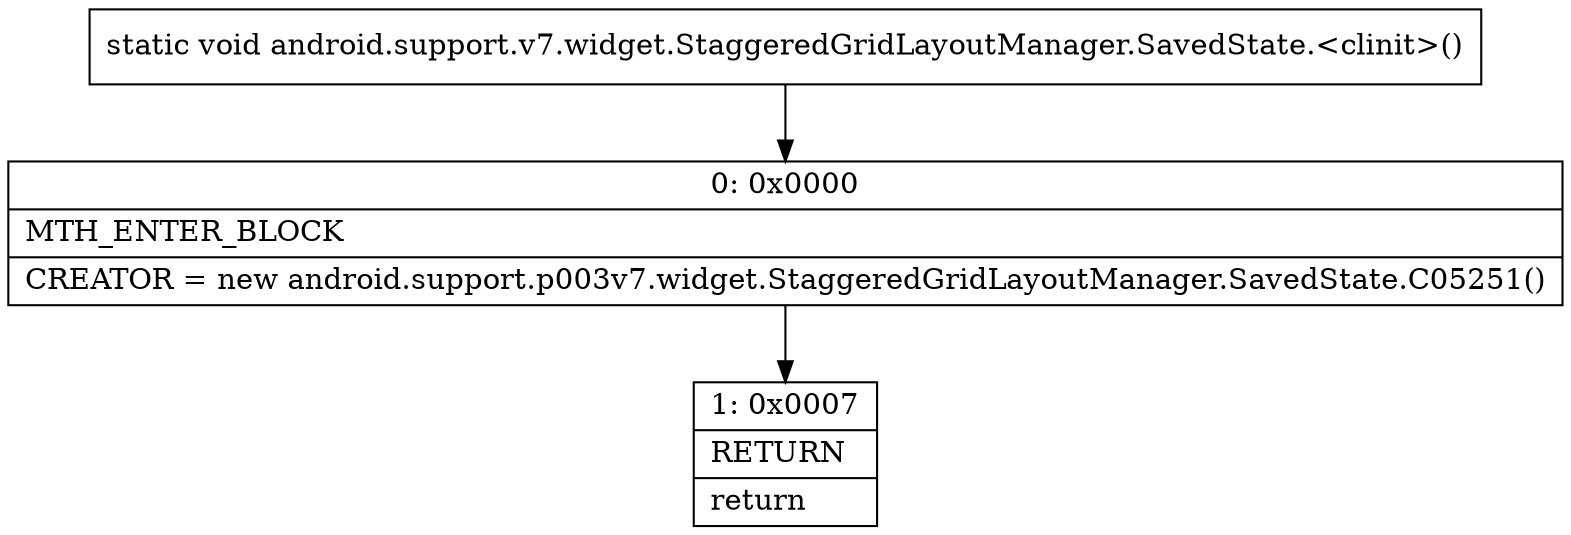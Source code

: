 digraph "CFG forandroid.support.v7.widget.StaggeredGridLayoutManager.SavedState.\<clinit\>()V" {
Node_0 [shape=record,label="{0\:\ 0x0000|MTH_ENTER_BLOCK\l|CREATOR = new android.support.p003v7.widget.StaggeredGridLayoutManager.SavedState.C05251()\l}"];
Node_1 [shape=record,label="{1\:\ 0x0007|RETURN\l|return\l}"];
MethodNode[shape=record,label="{static void android.support.v7.widget.StaggeredGridLayoutManager.SavedState.\<clinit\>() }"];
MethodNode -> Node_0;
Node_0 -> Node_1;
}


